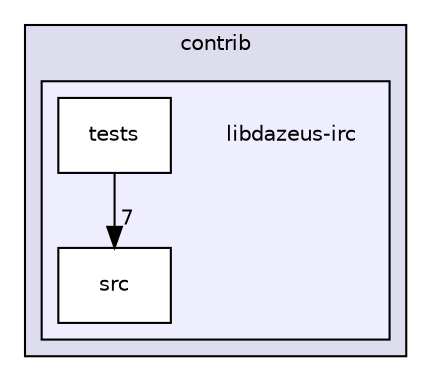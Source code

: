 digraph G {
  compound=true
  node [ fontsize="10", fontname="Helvetica"];
  edge [ labelfontsize="10", labelfontname="Helvetica"];
  subgraph clusterdir_f5d0918862111507f60aa64617660d64 {
    graph [ bgcolor="#ddddee", pencolor="black", label="contrib" fontname="Helvetica", fontsize="10", URL="dir_f5d0918862111507f60aa64617660d64.html"]
  subgraph clusterdir_963b9aa430ab1b5757b787e6d4ff9e7e {
    graph [ bgcolor="#eeeeff", pencolor="black", label="" URL="dir_963b9aa430ab1b5757b787e6d4ff9e7e.html"];
    dir_963b9aa430ab1b5757b787e6d4ff9e7e [shape=plaintext label="libdazeus-irc"];
    dir_0b6e360c4b805ba639b72ddafed65e8a [shape=box label="src" color="black" fillcolor="white" style="filled" URL="dir_0b6e360c4b805ba639b72ddafed65e8a.html"];
    dir_f1763e05f5a243da9cfa9c28b6d27661 [shape=box label="tests" color="black" fillcolor="white" style="filled" URL="dir_f1763e05f5a243da9cfa9c28b6d27661.html"];
  }
  }
  dir_f1763e05f5a243da9cfa9c28b6d27661->dir_0b6e360c4b805ba639b72ddafed65e8a [headlabel="7", labeldistance=1.5 headhref="dir_000008_000006.html"];
}
